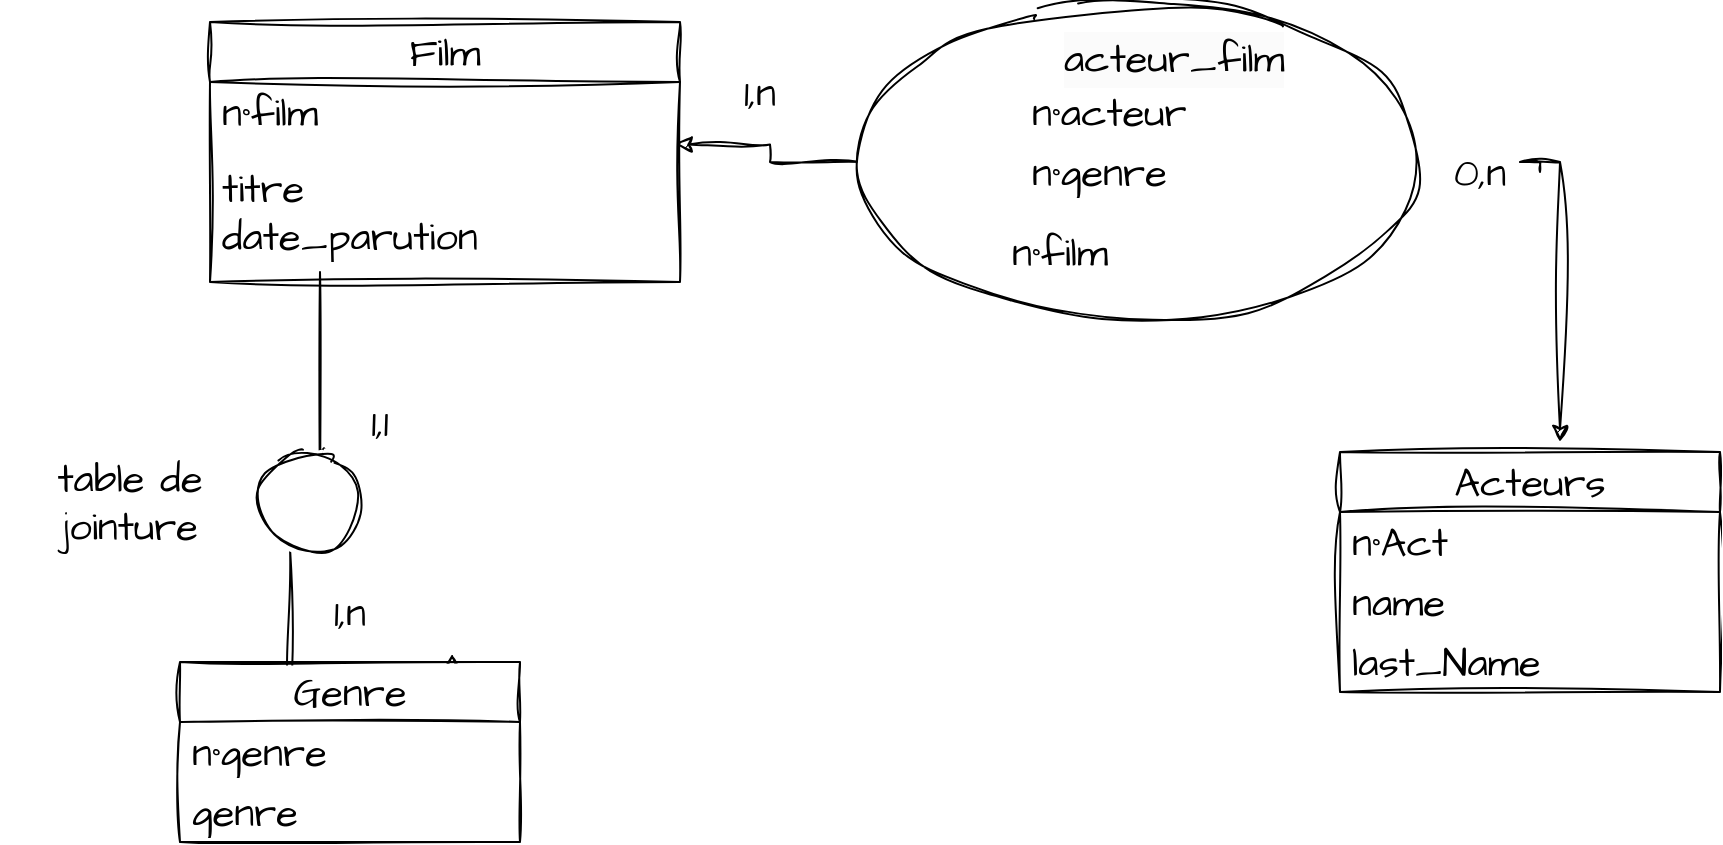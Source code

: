 <mxfile version="21.6.3" type="device">
  <diagram name="Page-1" id="jc0WWF0pU319-G0-u2_L">
    <mxGraphModel dx="2501" dy="1933" grid="1" gridSize="10" guides="1" tooltips="1" connect="1" arrows="1" fold="1" page="1" pageScale="1" pageWidth="827" pageHeight="1169" math="0" shadow="0">
      <root>
        <mxCell id="0" />
        <mxCell id="1" parent="0" />
        <mxCell id="pNWfgzHc3zefmptL18-Q-57" style="edgeStyle=orthogonalEdgeStyle;rounded=0;sketch=1;hachureGap=4;jiggle=2;curveFitting=1;orthogonalLoop=1;jettySize=auto;html=1;entryX=0.8;entryY=-0.044;entryDx=0;entryDy=0;entryPerimeter=0;fontFamily=Architects Daughter;fontSource=https%3A%2F%2Ffonts.googleapis.com%2Fcss%3Ffamily%3DArchitects%2BDaughter;fontSize=16;" edge="1" parent="1" source="pNWfgzHc3zefmptL18-Q-41" target="pNWfgzHc3zefmptL18-Q-13">
          <mxGeometry relative="1" as="geometry">
            <Array as="points">
              <mxPoint x="-155" y="-30" />
              <mxPoint x="-50" y="-30" />
              <mxPoint x="-50" y="-39" />
            </Array>
          </mxGeometry>
        </mxCell>
        <mxCell id="pNWfgzHc3zefmptL18-Q-1" value="Film" style="swimlane;fontStyle=0;childLayout=stackLayout;horizontal=1;startSize=30;horizontalStack=0;resizeParent=1;resizeParentMax=0;resizeLast=0;collapsible=1;marginBottom=0;whiteSpace=wrap;html=1;sketch=1;hachureGap=4;jiggle=2;curveFitting=1;fontFamily=Architects Daughter;fontSource=https%3A%2F%2Ffonts.googleapis.com%2Fcss%3Ffamily%3DArchitects%2BDaughter;fontSize=20;" vertex="1" parent="1">
          <mxGeometry x="-195" y="-370" width="235" height="130" as="geometry" />
        </mxCell>
        <mxCell id="pNWfgzHc3zefmptL18-Q-2" value="n°film" style="text;strokeColor=none;fillColor=none;align=left;verticalAlign=middle;spacingLeft=4;spacingRight=4;overflow=hidden;points=[[0,0.5],[1,0.5]];portConstraint=eastwest;rotatable=0;whiteSpace=wrap;html=1;fontSize=20;fontFamily=Architects Daughter;" vertex="1" parent="pNWfgzHc3zefmptL18-Q-1">
          <mxGeometry y="30" width="235" height="30" as="geometry" />
        </mxCell>
        <mxCell id="pNWfgzHc3zefmptL18-Q-3" value="titre&lt;br&gt;date_parution" style="text;strokeColor=none;fillColor=none;align=left;verticalAlign=middle;spacingLeft=4;spacingRight=4;overflow=hidden;points=[[0,0.5],[1,0.5]];portConstraint=eastwest;rotatable=0;whiteSpace=wrap;html=1;fontSize=20;fontFamily=Architects Daughter;" vertex="1" parent="pNWfgzHc3zefmptL18-Q-1">
          <mxGeometry y="60" width="235" height="70" as="geometry" />
        </mxCell>
        <mxCell id="pNWfgzHc3zefmptL18-Q-9" value="Acteurs" style="swimlane;fontStyle=0;childLayout=stackLayout;horizontal=1;startSize=30;horizontalStack=0;resizeParent=1;resizeParentMax=0;resizeLast=0;collapsible=1;marginBottom=0;whiteSpace=wrap;html=1;sketch=1;hachureGap=4;jiggle=2;curveFitting=1;fontFamily=Architects Daughter;fontSource=https%3A%2F%2Ffonts.googleapis.com%2Fcss%3Ffamily%3DArchitects%2BDaughter;fontSize=20;" vertex="1" parent="1">
          <mxGeometry x="370" y="-155" width="190" height="120" as="geometry" />
        </mxCell>
        <mxCell id="pNWfgzHc3zefmptL18-Q-10" value="n°Act" style="text;strokeColor=none;fillColor=none;align=left;verticalAlign=middle;spacingLeft=4;spacingRight=4;overflow=hidden;points=[[0,0.5],[1,0.5]];portConstraint=eastwest;rotatable=0;whiteSpace=wrap;html=1;fontSize=20;fontFamily=Architects Daughter;" vertex="1" parent="pNWfgzHc3zefmptL18-Q-9">
          <mxGeometry y="30" width="190" height="30" as="geometry" />
        </mxCell>
        <mxCell id="pNWfgzHc3zefmptL18-Q-11" value="name" style="text;strokeColor=none;fillColor=none;align=left;verticalAlign=middle;spacingLeft=4;spacingRight=4;overflow=hidden;points=[[0,0.5],[1,0.5]];portConstraint=eastwest;rotatable=0;whiteSpace=wrap;html=1;fontSize=20;fontFamily=Architects Daughter;" vertex="1" parent="pNWfgzHc3zefmptL18-Q-9">
          <mxGeometry y="60" width="190" height="30" as="geometry" />
        </mxCell>
        <mxCell id="pNWfgzHc3zefmptL18-Q-12" value="last_Name" style="text;strokeColor=none;fillColor=none;align=left;verticalAlign=middle;spacingLeft=4;spacingRight=4;overflow=hidden;points=[[0,0.5],[1,0.5]];portConstraint=eastwest;rotatable=0;whiteSpace=wrap;html=1;fontSize=20;fontFamily=Architects Daughter;" vertex="1" parent="pNWfgzHc3zefmptL18-Q-9">
          <mxGeometry y="90" width="190" height="30" as="geometry" />
        </mxCell>
        <mxCell id="pNWfgzHc3zefmptL18-Q-13" value="Genre" style="swimlane;fontStyle=0;childLayout=stackLayout;horizontal=1;startSize=30;horizontalStack=0;resizeParent=1;resizeParentMax=0;resizeLast=0;collapsible=1;marginBottom=0;whiteSpace=wrap;html=1;sketch=1;hachureGap=4;jiggle=2;curveFitting=1;fontFamily=Architects Daughter;fontSource=https%3A%2F%2Ffonts.googleapis.com%2Fcss%3Ffamily%3DArchitects%2BDaughter;fontSize=20;" vertex="1" parent="1">
          <mxGeometry x="-210" y="-50" width="170" height="90" as="geometry" />
        </mxCell>
        <mxCell id="pNWfgzHc3zefmptL18-Q-14" value="n°genre" style="text;strokeColor=none;fillColor=none;align=left;verticalAlign=middle;spacingLeft=4;spacingRight=4;overflow=hidden;points=[[0,0.5],[1,0.5]];portConstraint=eastwest;rotatable=0;whiteSpace=wrap;html=1;fontSize=20;fontFamily=Architects Daughter;" vertex="1" parent="pNWfgzHc3zefmptL18-Q-13">
          <mxGeometry y="30" width="170" height="30" as="geometry" />
        </mxCell>
        <mxCell id="pNWfgzHc3zefmptL18-Q-15" value="genre" style="text;strokeColor=none;fillColor=none;align=left;verticalAlign=middle;spacingLeft=4;spacingRight=4;overflow=hidden;points=[[0,0.5],[1,0.5]];portConstraint=eastwest;rotatable=0;whiteSpace=wrap;html=1;fontSize=20;fontFamily=Architects Daughter;" vertex="1" parent="pNWfgzHc3zefmptL18-Q-13">
          <mxGeometry y="60" width="170" height="30" as="geometry" />
        </mxCell>
        <mxCell id="pNWfgzHc3zefmptL18-Q-31" value="0,n" style="text;strokeColor=none;align=center;fillColor=none;html=1;verticalAlign=middle;whiteSpace=wrap;rounded=0;fontSize=20;fontFamily=Architects Daughter;" vertex="1" parent="1">
          <mxGeometry x="410" y="-310" width="60" height="30" as="geometry" />
        </mxCell>
        <mxCell id="pNWfgzHc3zefmptL18-Q-37" value="1,n" style="text;strokeColor=none;align=center;fillColor=none;html=1;verticalAlign=middle;whiteSpace=wrap;rounded=0;fontSize=20;fontFamily=Architects Daughter;" vertex="1" parent="1">
          <mxGeometry x="-155" y="-90" width="60" height="30" as="geometry" />
        </mxCell>
        <mxCell id="pNWfgzHc3zefmptL18-Q-65" style="edgeStyle=orthogonalEdgeStyle;rounded=0;sketch=1;hachureGap=4;jiggle=2;curveFitting=1;orthogonalLoop=1;jettySize=auto;html=1;exitX=0;exitY=0.5;exitDx=0;exitDy=0;entryX=0.991;entryY=0.017;entryDx=0;entryDy=0;entryPerimeter=0;fontFamily=Architects Daughter;fontSource=https%3A%2F%2Ffonts.googleapis.com%2Fcss%3Ffamily%3DArchitects%2BDaughter;fontSize=16;" edge="1" parent="1" source="pNWfgzHc3zefmptL18-Q-50" target="pNWfgzHc3zefmptL18-Q-3">
          <mxGeometry relative="1" as="geometry" />
        </mxCell>
        <mxCell id="pNWfgzHc3zefmptL18-Q-50" value="" style="ellipse;whiteSpace=wrap;html=1;sketch=1;hachureGap=4;jiggle=2;curveFitting=1;fontFamily=Architects Daughter;fontSource=https%3A%2F%2Ffonts.googleapis.com%2Fcss%3Ffamily%3DArchitects%2BDaughter;fontSize=20;" vertex="1" parent="1">
          <mxGeometry x="130" y="-380" width="280" height="160" as="geometry" />
        </mxCell>
        <mxCell id="pNWfgzHc3zefmptL18-Q-59" style="edgeStyle=orthogonalEdgeStyle;rounded=0;sketch=1;hachureGap=4;jiggle=2;curveFitting=1;orthogonalLoop=1;jettySize=auto;html=1;exitX=1;exitY=0.5;exitDx=0;exitDy=0;fontFamily=Architects Daughter;fontSource=https%3A%2F%2Ffonts.googleapis.com%2Fcss%3Ffamily%3DArchitects%2BDaughter;fontSize=16;" edge="1" parent="1" source="pNWfgzHc3zefmptL18-Q-19">
          <mxGeometry relative="1" as="geometry">
            <mxPoint x="480" y="-160" as="targetPoint" />
            <Array as="points">
              <mxPoint x="460" y="-300" />
              <mxPoint x="481" y="-300" />
            </Array>
          </mxGeometry>
        </mxCell>
        <mxCell id="pNWfgzHc3zefmptL18-Q-19" value="n°genre" style="text;strokeColor=none;fillColor=none;align=left;verticalAlign=middle;spacingLeft=4;spacingRight=4;overflow=hidden;points=[[0,0.5],[1,0.5]];portConstraint=eastwest;rotatable=0;whiteSpace=wrap;html=1;fontSize=20;fontFamily=Architects Daughter;" vertex="1" parent="1">
          <mxGeometry x="210" y="-310" width="260" height="30" as="geometry" />
        </mxCell>
        <mxCell id="pNWfgzHc3zefmptL18-Q-18" value="n°film" style="text;strokeColor=none;fillColor=none;align=left;verticalAlign=middle;spacingLeft=4;spacingRight=4;overflow=hidden;points=[[0,0.5],[1,0.5]];portConstraint=eastwest;rotatable=0;whiteSpace=wrap;html=1;fontSize=20;fontFamily=Architects Daughter;" vertex="1" parent="1">
          <mxGeometry x="200" y="-270" width="260" height="30" as="geometry" />
        </mxCell>
        <mxCell id="pNWfgzHc3zefmptL18-Q-20" value="n°acteur" style="text;strokeColor=none;fillColor=none;align=left;verticalAlign=middle;spacingLeft=4;spacingRight=4;overflow=hidden;points=[[0,0.5],[1,0.5]];portConstraint=eastwest;rotatable=0;whiteSpace=wrap;html=1;fontSize=20;fontFamily=Architects Daughter;" vertex="1" parent="1">
          <mxGeometry x="210" y="-340" width="260" height="30" as="geometry" />
        </mxCell>
        <mxCell id="pNWfgzHc3zefmptL18-Q-51" value="&lt;span style=&quot;color: rgb(0, 0, 0); font-family: &amp;quot;Architects Daughter&amp;quot;; font-size: 20px; font-style: normal; font-variant-ligatures: normal; font-variant-caps: normal; font-weight: 400; letter-spacing: normal; orphans: 2; text-align: center; text-indent: 0px; text-transform: none; widows: 2; word-spacing: 0px; -webkit-text-stroke-width: 0px; background-color: rgb(251, 251, 251); text-decoration-thickness: initial; text-decoration-style: initial; text-decoration-color: initial; float: none; display: inline !important;&quot;&gt;acteur_film&lt;/span&gt;" style="text;whiteSpace=wrap;html=1;fontSize=20;fontFamily=Architects Daughter;" vertex="1" parent="1">
          <mxGeometry x="230" y="-370" width="70" height="50" as="geometry" />
        </mxCell>
        <mxCell id="pNWfgzHc3zefmptL18-Q-52" style="edgeStyle=orthogonalEdgeStyle;rounded=0;sketch=1;hachureGap=4;jiggle=2;curveFitting=1;orthogonalLoop=1;jettySize=auto;html=1;exitX=1;exitY=0.5;exitDx=0;exitDy=0;fontFamily=Architects Daughter;fontSource=https%3A%2F%2Ffonts.googleapis.com%2Fcss%3Ffamily%3DArchitects%2BDaughter;fontSize=16;" edge="1" parent="1" source="pNWfgzHc3zefmptL18-Q-20" target="pNWfgzHc3zefmptL18-Q-20">
          <mxGeometry relative="1" as="geometry" />
        </mxCell>
        <mxCell id="pNWfgzHc3zefmptL18-Q-53" style="edgeStyle=orthogonalEdgeStyle;rounded=0;sketch=1;hachureGap=4;jiggle=2;curveFitting=1;orthogonalLoop=1;jettySize=auto;html=1;exitX=1;exitY=0.5;exitDx=0;exitDy=0;fontFamily=Architects Daughter;fontSource=https%3A%2F%2Ffonts.googleapis.com%2Fcss%3Ffamily%3DArchitects%2BDaughter;fontSize=16;" edge="1" parent="1" source="pNWfgzHc3zefmptL18-Q-20" target="pNWfgzHc3zefmptL18-Q-20">
          <mxGeometry relative="1" as="geometry" />
        </mxCell>
        <mxCell id="pNWfgzHc3zefmptL18-Q-54" style="edgeStyle=orthogonalEdgeStyle;rounded=0;sketch=1;hachureGap=4;jiggle=2;curveFitting=1;orthogonalLoop=1;jettySize=auto;html=1;exitX=1;exitY=0.5;exitDx=0;exitDy=0;fontFamily=Architects Daughter;fontSource=https%3A%2F%2Ffonts.googleapis.com%2Fcss%3Ffamily%3DArchitects%2BDaughter;fontSize=16;" edge="1" parent="1" source="pNWfgzHc3zefmptL18-Q-20" target="pNWfgzHc3zefmptL18-Q-20">
          <mxGeometry relative="1" as="geometry" />
        </mxCell>
        <mxCell id="pNWfgzHc3zefmptL18-Q-58" value="" style="edgeStyle=orthogonalEdgeStyle;rounded=0;sketch=1;hachureGap=4;jiggle=2;curveFitting=1;orthogonalLoop=1;jettySize=auto;html=1;fontFamily=Architects Daughter;fontSource=https%3A%2F%2Ffonts.googleapis.com%2Fcss%3Ffamily%3DArchitects%2BDaughter;fontSize=16;entryX=0.64;entryY=-0.06;entryDx=0;entryDy=0;entryPerimeter=0;" edge="1" parent="1" target="pNWfgzHc3zefmptL18-Q-41">
          <mxGeometry relative="1" as="geometry">
            <mxPoint x="-140" y="-245" as="sourcePoint" />
            <mxPoint x="-160" y="-130" as="targetPoint" />
            <Array as="points">
              <mxPoint x="-140" y="-120" />
              <mxPoint x="-130" y="-120" />
              <mxPoint x="-130" y="-123" />
            </Array>
          </mxGeometry>
        </mxCell>
        <mxCell id="pNWfgzHc3zefmptL18-Q-41" value="" style="ellipse;whiteSpace=wrap;html=1;aspect=fixed;sketch=1;hachureGap=4;jiggle=2;curveFitting=1;fontFamily=Architects Daughter;fontSource=https%3A%2F%2Ffonts.googleapis.com%2Fcss%3Ffamily%3DArchitects%2BDaughter;fontSize=20;" vertex="1" parent="1">
          <mxGeometry x="-170" y="-155" width="50" height="50" as="geometry" />
        </mxCell>
        <mxCell id="pNWfgzHc3zefmptL18-Q-60" style="edgeStyle=orthogonalEdgeStyle;rounded=0;sketch=1;hachureGap=4;jiggle=2;curveFitting=1;orthogonalLoop=1;jettySize=auto;html=1;exitX=1;exitY=0.5;exitDx=0;exitDy=0;fontFamily=Architects Daughter;fontSource=https%3A%2F%2Ffonts.googleapis.com%2Fcss%3Ffamily%3DArchitects%2BDaughter;fontSize=16;" edge="1" parent="1" source="pNWfgzHc3zefmptL18-Q-19" target="pNWfgzHc3zefmptL18-Q-19">
          <mxGeometry relative="1" as="geometry" />
        </mxCell>
        <mxCell id="pNWfgzHc3zefmptL18-Q-61" style="edgeStyle=orthogonalEdgeStyle;rounded=0;sketch=1;hachureGap=4;jiggle=2;curveFitting=1;orthogonalLoop=1;jettySize=auto;html=1;exitX=1;exitY=0.5;exitDx=0;exitDy=0;fontFamily=Architects Daughter;fontSource=https%3A%2F%2Ffonts.googleapis.com%2Fcss%3Ffamily%3DArchitects%2BDaughter;fontSize=16;" edge="1" parent="1" source="pNWfgzHc3zefmptL18-Q-19" target="pNWfgzHc3zefmptL18-Q-19">
          <mxGeometry relative="1" as="geometry" />
        </mxCell>
        <mxCell id="pNWfgzHc3zefmptL18-Q-62" style="edgeStyle=orthogonalEdgeStyle;rounded=0;sketch=1;hachureGap=4;jiggle=2;curveFitting=1;orthogonalLoop=1;jettySize=auto;html=1;exitX=1;exitY=0.5;exitDx=0;exitDy=0;fontFamily=Architects Daughter;fontSource=https%3A%2F%2Ffonts.googleapis.com%2Fcss%3Ffamily%3DArchitects%2BDaughter;fontSize=16;" edge="1" parent="1" source="pNWfgzHc3zefmptL18-Q-19" target="pNWfgzHc3zefmptL18-Q-19">
          <mxGeometry relative="1" as="geometry" />
        </mxCell>
        <mxCell id="pNWfgzHc3zefmptL18-Q-63" style="edgeStyle=orthogonalEdgeStyle;rounded=0;sketch=1;hachureGap=4;jiggle=2;curveFitting=1;orthogonalLoop=1;jettySize=auto;html=1;exitX=1;exitY=0.5;exitDx=0;exitDy=0;fontFamily=Architects Daughter;fontSource=https%3A%2F%2Ffonts.googleapis.com%2Fcss%3Ffamily%3DArchitects%2BDaughter;fontSize=16;" edge="1" parent="1" source="pNWfgzHc3zefmptL18-Q-19" target="pNWfgzHc3zefmptL18-Q-19">
          <mxGeometry relative="1" as="geometry" />
        </mxCell>
        <mxCell id="pNWfgzHc3zefmptL18-Q-64" style="edgeStyle=orthogonalEdgeStyle;rounded=0;sketch=1;hachureGap=4;jiggle=2;curveFitting=1;orthogonalLoop=1;jettySize=auto;html=1;exitX=1;exitY=0.5;exitDx=0;exitDy=0;fontFamily=Architects Daughter;fontSource=https%3A%2F%2Ffonts.googleapis.com%2Fcss%3Ffamily%3DArchitects%2BDaughter;fontSize=16;" edge="1" parent="1" source="pNWfgzHc3zefmptL18-Q-19" target="pNWfgzHc3zefmptL18-Q-19">
          <mxGeometry relative="1" as="geometry" />
        </mxCell>
        <mxCell id="pNWfgzHc3zefmptL18-Q-66" value="1,1" style="text;strokeColor=none;align=center;fillColor=none;html=1;verticalAlign=middle;whiteSpace=wrap;rounded=0;fontSize=20;fontFamily=Architects Daughter;" vertex="1" parent="1">
          <mxGeometry x="-140" y="-185" width="60" height="30" as="geometry" />
        </mxCell>
        <mxCell id="pNWfgzHc3zefmptL18-Q-67" value="1,n" style="text;strokeColor=none;align=center;fillColor=none;html=1;verticalAlign=middle;whiteSpace=wrap;rounded=0;fontSize=20;fontFamily=Architects Daughter;" vertex="1" parent="1">
          <mxGeometry x="50" y="-350" width="60" height="30" as="geometry" />
        </mxCell>
        <mxCell id="pNWfgzHc3zefmptL18-Q-68" value="table de jointure" style="text;strokeColor=none;align=center;fillColor=none;html=1;verticalAlign=middle;whiteSpace=wrap;rounded=0;fontSize=20;fontFamily=Architects Daughter;" vertex="1" parent="1">
          <mxGeometry x="-300" y="-170" width="130" height="80" as="geometry" />
        </mxCell>
      </root>
    </mxGraphModel>
  </diagram>
</mxfile>
